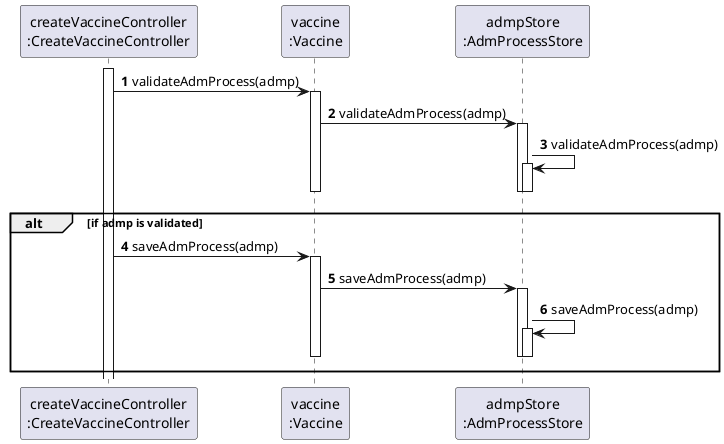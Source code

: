 @startuml
autonumber
participant "createVaccineController\n:CreateVaccineController" as Controller
participant "vaccine\n:Vaccine" as vaccine
participant "admpStore\n:AdmProcessStore" as admpStore

activate Controller
Controller -> vaccine : validateAdmProcess(admp)
activate vaccine
vaccine -> admpStore: validateAdmProcess(admp)
activate admpStore
admpStore -> admpStore : validateAdmProcess(admp)
activate admpStore
deactivate admpStore
deactivate admpStore
deactivate vaccine

alt if admp is validated
Controller -> vaccine : saveAdmProcess(admp)
activate vaccine

vaccine -> admpStore : saveAdmProcess(admp)
activate admpStore

admpStore -> admpStore : saveAdmProcess(admp)
activate admpStore
deactivate admpStore

deactivate admpStore

deactivate vaccine

end


@enduml